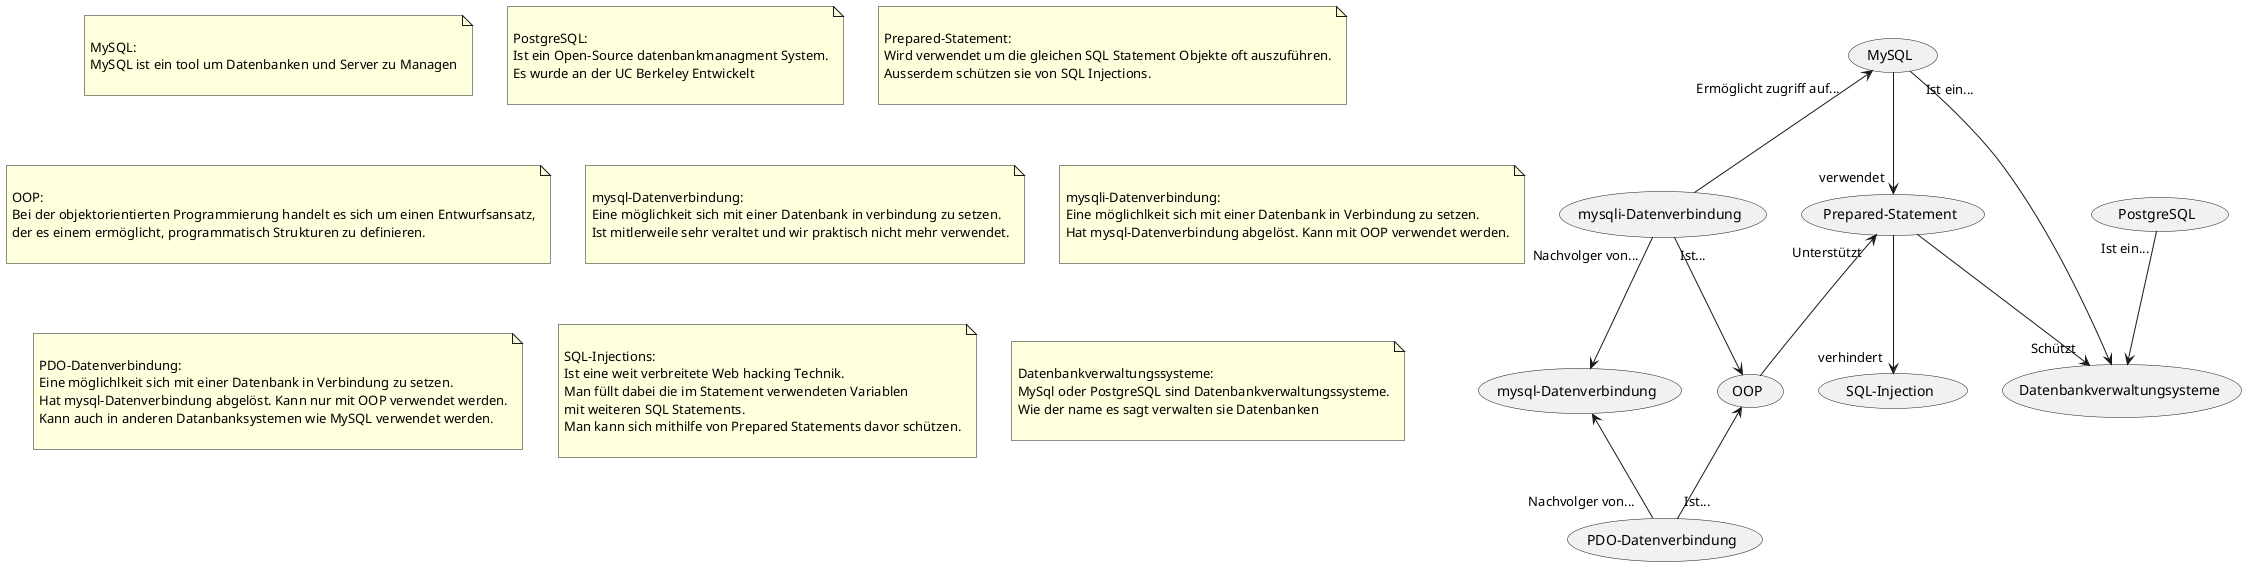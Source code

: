 @startuml

(mysql-Datenverbindung)
(mysqli-Datenverbindung)
(PDO-Datenverbindung)
(PostgreSQL)
(MySQL)
(Prepared-Statement)
(SQL-Injection)
(OOP)
(Datenbankverwaltungsysteme)

(MySQL)  --> "verwendet" (Prepared-Statement)
(Prepared-Statement)  --> "verhindert" (SQL-Injection)
(mysqli-Datenverbindung) "Ist..." --> (OOP)
(OOP) <-- "Ist..." (PDO-Datenverbindung)
(mysqli-Datenverbindung) "Nachvolger von..." --> (mysql-Datenverbindung)
(MySQL) "Ermöglicht zugriff auf..." <-- (mysqli-Datenverbindung)
(mysql-Datenverbindung) <-- "Nachvolger von..." (PDO-Datenverbindung)
(MySQL) "Ist ein..."--> (Datenbankverwaltungsysteme)
(PostgreSQL) "Ist ein..." --> (Datenbankverwaltungsysteme)
(Prepared-Statement)  --> "Schützt" (Datenbankverwaltungsysteme)
(Prepared-Statement) "Unterstützt" <--  (OOP)

note as N1

MySQL:
MySQL ist ein tool um Datenbanken und Server zu Managen

end note

note as N2

PostgreSQL:
Ist ein Open-Source datenbankmanagment System.
Es wurde an der UC Berkeley Entwickelt

end note

note as N3

Prepared-Statement:
Wird verwendet um die gleichen SQL Statement Objekte oft auszuführen.
Ausserdem schützen sie von SQL Injections.

end note

note as N4

OOP:
Bei der objektorientierten Programmierung handelt es sich um einen Entwurfsansatz,
der es einem ermöglicht, programmatisch Strukturen zu definieren.

end note

note as N5

mysql-Datenverbindung:
Eine möglichkeit sich mit einer Datenbank in verbindung zu setzen.
Ist mitlerweile sehr veraltet und wir praktisch nicht mehr verwendet.

end note

note as N6

mysqli-Datenverbindung:
Eine möglichlkeit sich mit einer Datenbank in Verbindung zu setzen.
Hat mysql-Datenverbindung abgelöst. Kann mit OOP verwendet werden.

end note

note as N7

PDO-Datenverbindung:
Eine möglichlkeit sich mit einer Datenbank in Verbindung zu setzen.
Hat mysql-Datenverbindung abgelöst. Kann nur mit OOP verwendet werden.
Kann auch in anderen Datanbanksystemen wie MySQL verwendet werden.

end note

note as N8

SQL-Injections:
Ist eine weit verbreitete Web hacking Technik.
Man füllt dabei die im Statement verwendeten Variablen
mit weiteren SQL Statements.
Man kann sich mithilfe von Prepared Statements davor schützen.

end note

note as N9

Datenbankverwaltungssysteme:
MySql oder PostgreSQL sind Datenbankverwaltungssysteme.
Wie der name es sagt verwalten sie Datenbanken

end note


@enduml